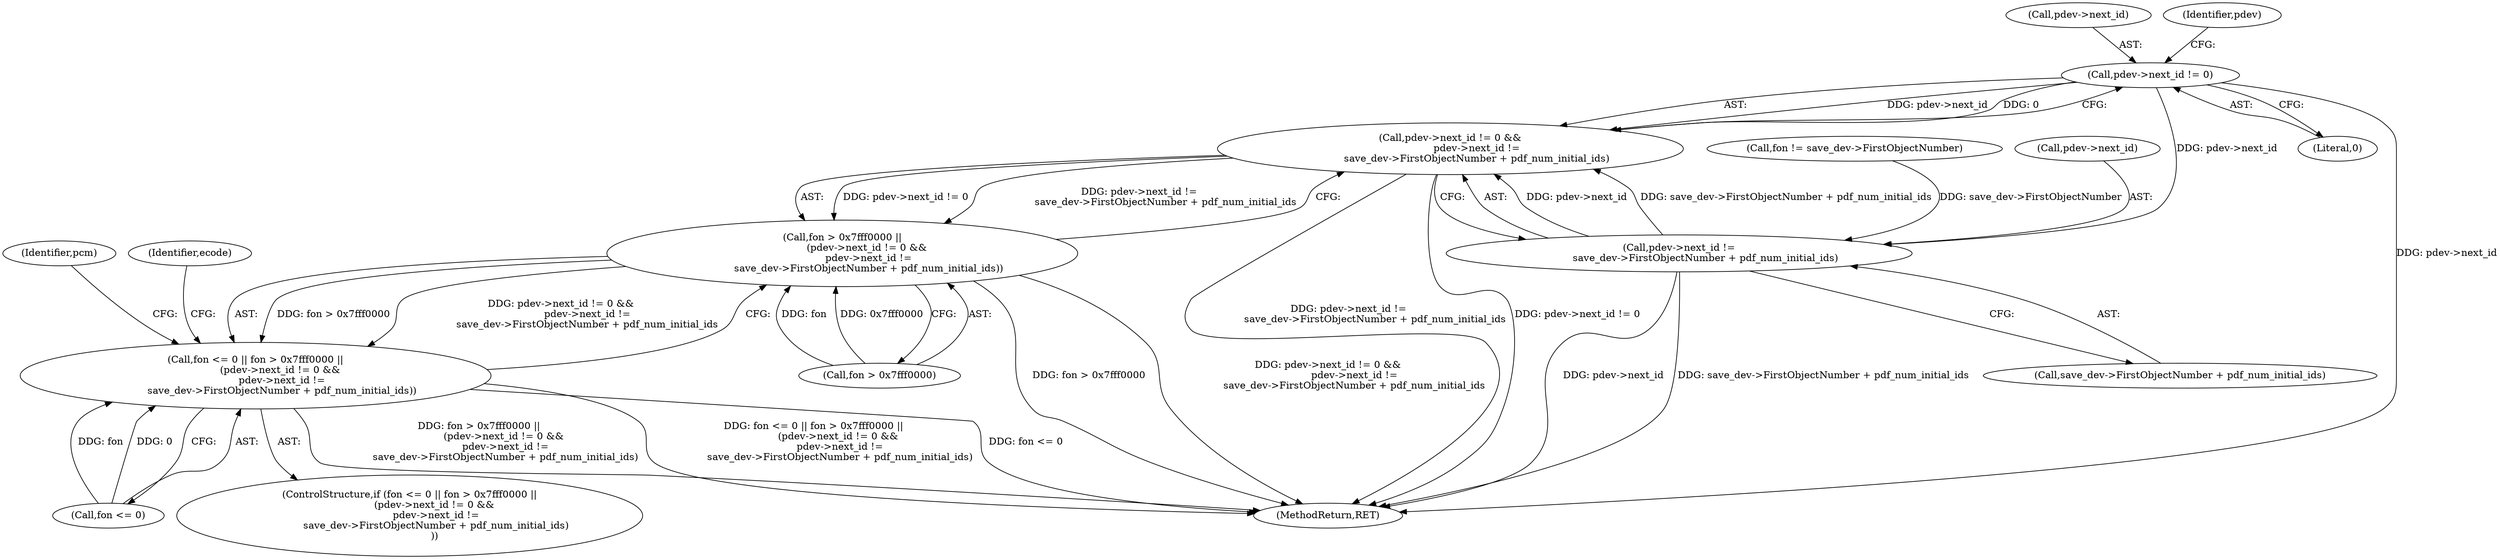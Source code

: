 digraph "0_ghostscript_c3476dde7743761a4e1d39a631716199b696b880@pointer" {
"1000627" [label="(Call,pdev->next_id != 0)"];
"1000626" [label="(Call,pdev->next_id != 0 &&\n                 pdev->next_id !=\n                 save_dev->FirstObjectNumber + pdf_num_initial_ids)"];
"1000622" [label="(Call,fon > 0x7fff0000 ||\n                (pdev->next_id != 0 &&\n                 pdev->next_id !=\n                 save_dev->FirstObjectNumber + pdf_num_initial_ids))"];
"1000618" [label="(Call,fon <= 0 || fon > 0x7fff0000 ||\n                (pdev->next_id != 0 &&\n                 pdev->next_id !=\n                 save_dev->FirstObjectNumber + pdf_num_initial_ids))"];
"1000632" [label="(Call,pdev->next_id !=\n                 save_dev->FirstObjectNumber + pdf_num_initial_ids)"];
"1000623" [label="(Call,fon > 0x7fff0000)"];
"1000627" [label="(Call,pdev->next_id != 0)"];
"1000631" [label="(Literal,0)"];
"1001549" [label="(MethodReturn,RET)"];
"1000636" [label="(Call,save_dev->FirstObjectNumber + pdf_num_initial_ids)"];
"1000622" [label="(Call,fon > 0x7fff0000 ||\n                (pdev->next_id != 0 &&\n                 pdev->next_id !=\n                 save_dev->FirstObjectNumber + pdf_num_initial_ids))"];
"1000626" [label="(Call,pdev->next_id != 0 &&\n                 pdev->next_id !=\n                 save_dev->FirstObjectNumber + pdf_num_initial_ids)"];
"1000617" [label="(ControlStructure,if (fon <= 0 || fon > 0x7fff0000 ||\n                (pdev->next_id != 0 &&\n                 pdev->next_id !=\n                 save_dev->FirstObjectNumber + pdf_num_initial_ids)\n                ))"];
"1000653" [label="(Identifier,pcm)"];
"1000643" [label="(Identifier,ecode)"];
"1000611" [label="(Call,fon != save_dev->FirstObjectNumber)"];
"1000628" [label="(Call,pdev->next_id)"];
"1000618" [label="(Call,fon <= 0 || fon > 0x7fff0000 ||\n                (pdev->next_id != 0 &&\n                 pdev->next_id !=\n                 save_dev->FirstObjectNumber + pdf_num_initial_ids))"];
"1000619" [label="(Call,fon <= 0)"];
"1000633" [label="(Call,pdev->next_id)"];
"1000634" [label="(Identifier,pdev)"];
"1000632" [label="(Call,pdev->next_id !=\n                 save_dev->FirstObjectNumber + pdf_num_initial_ids)"];
"1000627" -> "1000626"  [label="AST: "];
"1000627" -> "1000631"  [label="CFG: "];
"1000628" -> "1000627"  [label="AST: "];
"1000631" -> "1000627"  [label="AST: "];
"1000634" -> "1000627"  [label="CFG: "];
"1000626" -> "1000627"  [label="CFG: "];
"1000627" -> "1001549"  [label="DDG: pdev->next_id"];
"1000627" -> "1000626"  [label="DDG: pdev->next_id"];
"1000627" -> "1000626"  [label="DDG: 0"];
"1000627" -> "1000632"  [label="DDG: pdev->next_id"];
"1000626" -> "1000622"  [label="AST: "];
"1000626" -> "1000632"  [label="CFG: "];
"1000632" -> "1000626"  [label="AST: "];
"1000622" -> "1000626"  [label="CFG: "];
"1000626" -> "1001549"  [label="DDG: pdev->next_id !=\n                 save_dev->FirstObjectNumber + pdf_num_initial_ids"];
"1000626" -> "1001549"  [label="DDG: pdev->next_id != 0"];
"1000626" -> "1000622"  [label="DDG: pdev->next_id != 0"];
"1000626" -> "1000622"  [label="DDG: pdev->next_id !=\n                 save_dev->FirstObjectNumber + pdf_num_initial_ids"];
"1000632" -> "1000626"  [label="DDG: pdev->next_id"];
"1000632" -> "1000626"  [label="DDG: save_dev->FirstObjectNumber + pdf_num_initial_ids"];
"1000622" -> "1000618"  [label="AST: "];
"1000622" -> "1000623"  [label="CFG: "];
"1000623" -> "1000622"  [label="AST: "];
"1000618" -> "1000622"  [label="CFG: "];
"1000622" -> "1001549"  [label="DDG: fon > 0x7fff0000"];
"1000622" -> "1001549"  [label="DDG: pdev->next_id != 0 &&\n                 pdev->next_id !=\n                 save_dev->FirstObjectNumber + pdf_num_initial_ids"];
"1000622" -> "1000618"  [label="DDG: fon > 0x7fff0000"];
"1000622" -> "1000618"  [label="DDG: pdev->next_id != 0 &&\n                 pdev->next_id !=\n                 save_dev->FirstObjectNumber + pdf_num_initial_ids"];
"1000623" -> "1000622"  [label="DDG: fon"];
"1000623" -> "1000622"  [label="DDG: 0x7fff0000"];
"1000618" -> "1000617"  [label="AST: "];
"1000618" -> "1000619"  [label="CFG: "];
"1000619" -> "1000618"  [label="AST: "];
"1000643" -> "1000618"  [label="CFG: "];
"1000653" -> "1000618"  [label="CFG: "];
"1000618" -> "1001549"  [label="DDG: fon > 0x7fff0000 ||\n                (pdev->next_id != 0 &&\n                 pdev->next_id !=\n                 save_dev->FirstObjectNumber + pdf_num_initial_ids)"];
"1000618" -> "1001549"  [label="DDG: fon <= 0 || fon > 0x7fff0000 ||\n                (pdev->next_id != 0 &&\n                 pdev->next_id !=\n                 save_dev->FirstObjectNumber + pdf_num_initial_ids)"];
"1000618" -> "1001549"  [label="DDG: fon <= 0"];
"1000619" -> "1000618"  [label="DDG: fon"];
"1000619" -> "1000618"  [label="DDG: 0"];
"1000632" -> "1000636"  [label="CFG: "];
"1000633" -> "1000632"  [label="AST: "];
"1000636" -> "1000632"  [label="AST: "];
"1000632" -> "1001549"  [label="DDG: pdev->next_id"];
"1000632" -> "1001549"  [label="DDG: save_dev->FirstObjectNumber + pdf_num_initial_ids"];
"1000611" -> "1000632"  [label="DDG: save_dev->FirstObjectNumber"];
}
